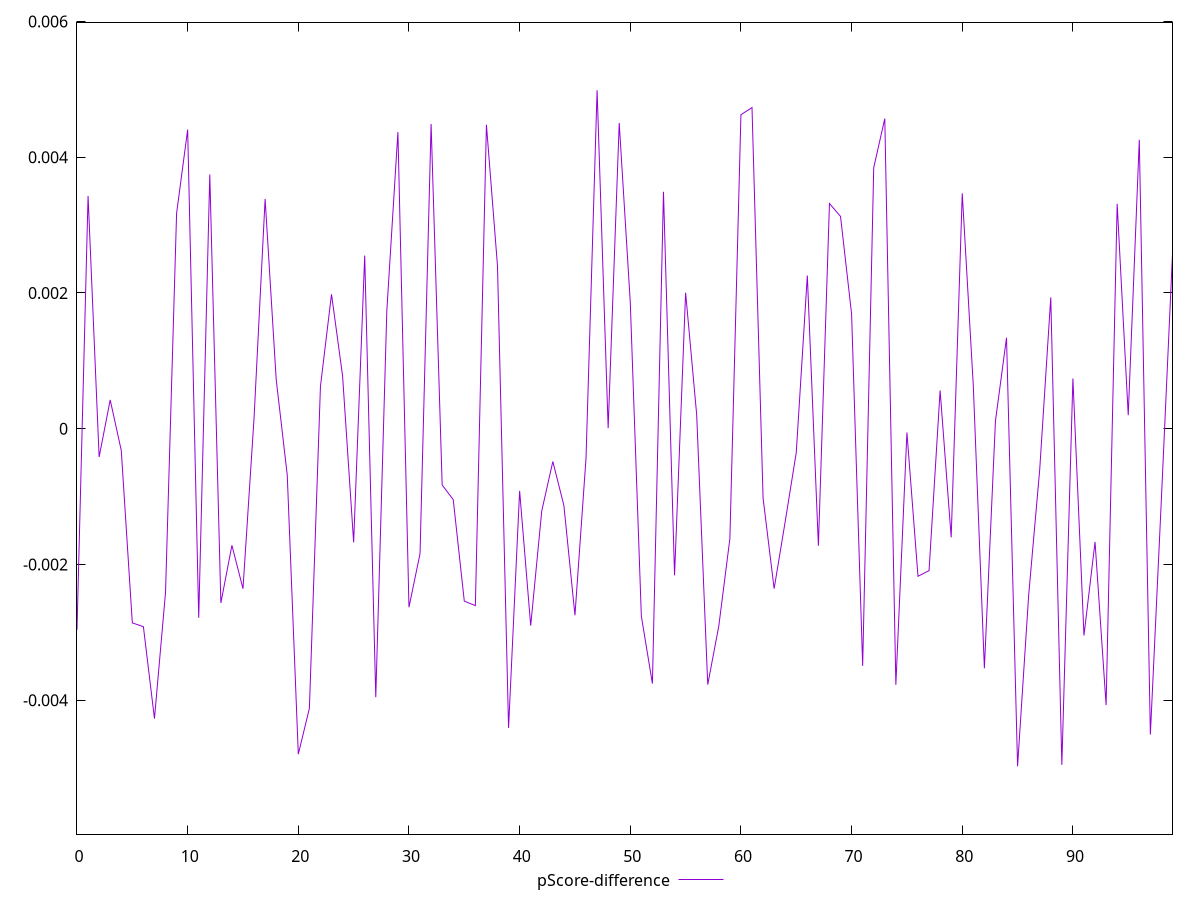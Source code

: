reset

$pScoreDifference <<EOF
0 -0.0029634798710735932
1 0.0034290213990688656
2 -0.00041568387433266185
3 0.0004250401714445129
4 -0.0003195985426424075
5 -0.0028598545584277435
6 -0.0029150074680303617
7 -0.0042690550929913584
8 -0.0024105399836282793
9 0.0031728858746415955
10 0.004406144878519758
11 -0.002784151681596514
12 0.0037456567021034726
13 -0.0025658999181596975
14 -0.0017167179478698724
15 -0.0023560657710899324
16 0.00015849395841827096
17 0.0033845424992399176
18 0.0007281891687112019
19 -0.0006820381699019773
20 -0.0047927055606447055
21 -0.004119104445535315
22 0.0006241462644480666
23 0.0019812068408275874
24 0.0007800268711897207
25 -0.0016729950528544535
26 0.0025516739763423724
27 -0.003954263850726947
28 0.0017432132555849078
29 0.004370106121579953
30 -0.002628774478577678
31 -0.0018387318448268575
32 0.0044898714557009
33 -0.00082872555273239
34 -0.0010440736595336286
35 -0.0025391710576004867
36 -0.002605243841001692
37 0.004477492146554463
38 0.0023966941570134903
39 -0.004406081099171344
40 -0.0009153235724557174
41 -0.002899922945032385
42 -0.0012103429981629166
43 -0.0004824192524031101
44 -0.0011300463564341001
45 -0.0027476093324755313
46 -0.0004343898572947147
47 0.004987134984278496
48 0.000008254822994380184
49 0.004503892092392547
50 0.0018610195973678412
51 -0.0027599212905766723
52 -0.003753836788826348
53 0.0034906835766592703
54 -0.0021587064419814617
55 0.0020043554597503066
56 0.0002082339239709574
57 -0.0037683739471692235
58 -0.0029050646137045444
59 -0.0016200806419207625
60 0.00462577767077299
61 0.004731462715963586
62 -0.001020739151626593
63 -0.0023548784892086783
64 -0.0013672802308245524
65 -0.00035019369646149823
66 0.002257093681876876
67 -0.0017236830554359095
68 0.003318028553250585
69 0.0031276501421682035
70 0.0016909058472056593
71 -0.003492016280823629
72 0.0038458346270100474
73 0.0045687367652891275
74 -0.003770861214993926
75 -0.00005537882536543748
76 -0.0021730814136324828
77 -0.0020890535099724605
78 0.000564366477936451
79 -0.0015991396886940734
80 0.0034674644659635767
81 0.0006287784223243387
82 -0.0035289997532306216
83 0.00011362896556743607
84 0.0013404539170719376
85 -0.0049709911118577255
86 -0.002457536083639744
87 -0.0006007564759680228
88 0.0019349727476605239
89 -0.004951391311684539
90 0.0007408594884490416
91 -0.0030446955275303944
92 -0.0016663674341683699
93 -0.004070345828629474
94 0.003313718115167119
95 0.00020017241068892577
96 0.004256709252279278
97 -0.004505020202576371
98 -0.0010212476950519633
99 0.002574127634268897
EOF

set key outside below
set xrange [0:99]
set yrange [-0.0059709911118577255:0.005987134984278496]
set trange [-0.0059709911118577255:0.005987134984278496]
set terminal svg size 640, 500 enhanced background rgb 'white'
set output "reports/report_00028_2021-02-24T12-49-42.674Z/first-cpu-idle/samples/card/pScore-difference/values.svg"

plot $pScoreDifference title "pScore-difference" with line

reset
